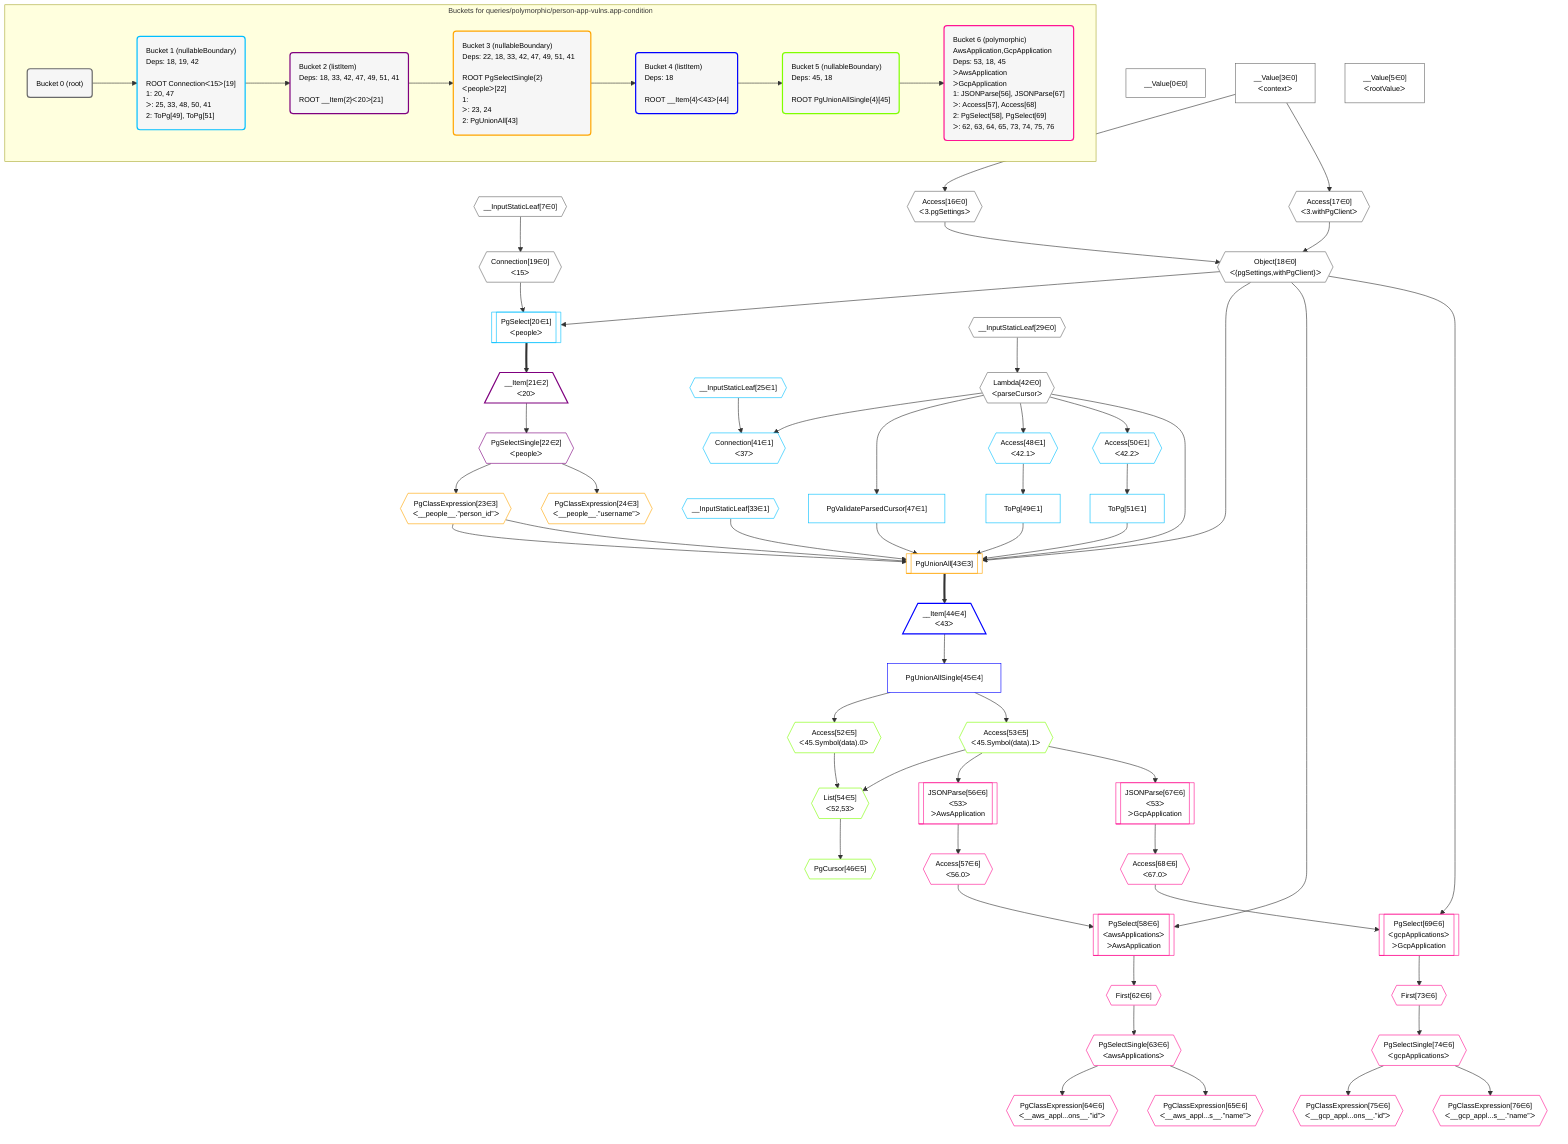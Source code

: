 %%{init: {'themeVariables': { 'fontSize': '12px'}}}%%
graph TD
    classDef path fill:#eee,stroke:#000,color:#000
    classDef plan fill:#fff,stroke-width:1px,color:#000
    classDef itemplan fill:#fff,stroke-width:2px,color:#000
    classDef unbatchedplan fill:#dff,stroke-width:1px,color:#000
    classDef sideeffectplan fill:#fcc,stroke-width:2px,color:#000
    classDef bucket fill:#f6f6f6,color:#000,stroke-width:2px,text-align:left


    %% define steps
    __Value0["__Value[0∈0]"]:::plan
    __Value3["__Value[3∈0]<br />ᐸcontextᐳ"]:::plan
    __Value5["__Value[5∈0]<br />ᐸrootValueᐳ"]:::plan
    __InputStaticLeaf7{{"__InputStaticLeaf[7∈0]"}}:::plan
    Access16{{"Access[16∈0]<br />ᐸ3.pgSettingsᐳ"}}:::plan
    Access17{{"Access[17∈0]<br />ᐸ3.withPgClientᐳ"}}:::plan
    Object18{{"Object[18∈0]<br />ᐸ{pgSettings,withPgClient}ᐳ"}}:::plan
    Connection19{{"Connection[19∈0]<br />ᐸ15ᐳ"}}:::plan
    PgSelect20[["PgSelect[20∈1]<br />ᐸpeopleᐳ"]]:::plan
    __Item21[/"__Item[21∈2]<br />ᐸ20ᐳ"\]:::itemplan
    PgSelectSingle22{{"PgSelectSingle[22∈2]<br />ᐸpeopleᐳ"}}:::plan
    PgClassExpression23{{"PgClassExpression[23∈3]<br />ᐸ__people__.”person_id”ᐳ"}}:::plan
    PgClassExpression24{{"PgClassExpression[24∈3]<br />ᐸ__people__.”username”ᐳ"}}:::plan
    __InputStaticLeaf25{{"__InputStaticLeaf[25∈1]"}}:::plan
    __InputStaticLeaf29{{"__InputStaticLeaf[29∈0]"}}:::plan
    __InputStaticLeaf33{{"__InputStaticLeaf[33∈1]"}}:::plan
    Lambda42{{"Lambda[42∈0]<br />ᐸparseCursorᐳ"}}:::plan
    Connection41{{"Connection[41∈1]<br />ᐸ37ᐳ"}}:::plan
    PgValidateParsedCursor47["PgValidateParsedCursor[47∈1]"]:::plan
    Access48{{"Access[48∈1]<br />ᐸ42.1ᐳ"}}:::plan
    ToPg49["ToPg[49∈1]"]:::plan
    Access50{{"Access[50∈1]<br />ᐸ42.2ᐳ"}}:::plan
    ToPg51["ToPg[51∈1]"]:::plan
    PgUnionAll43[["PgUnionAll[43∈3]"]]:::plan
    __Item44[/"__Item[44∈4]<br />ᐸ43ᐳ"\]:::itemplan
    PgUnionAllSingle45["PgUnionAllSingle[45∈4]"]:::plan
    Access52{{"Access[52∈5]<br />ᐸ45.Symbol(data).0ᐳ"}}:::plan
    Access53{{"Access[53∈5]<br />ᐸ45.Symbol(data).1ᐳ"}}:::plan
    List54{{"List[54∈5]<br />ᐸ52,53ᐳ"}}:::plan
    PgCursor46{{"PgCursor[46∈5]"}}:::plan
    JSONParse56[["JSONParse[56∈6]<br />ᐸ53ᐳ<br />ᐳAwsApplication"]]:::plan
    Access57{{"Access[57∈6]<br />ᐸ56.0ᐳ"}}:::plan
    PgSelect58[["PgSelect[58∈6]<br />ᐸawsApplicationsᐳ<br />ᐳAwsApplication"]]:::plan
    First62{{"First[62∈6]"}}:::plan
    PgSelectSingle63{{"PgSelectSingle[63∈6]<br />ᐸawsApplicationsᐳ"}}:::plan
    PgClassExpression64{{"PgClassExpression[64∈6]<br />ᐸ__aws_appl...ons__.”id”ᐳ"}}:::plan
    PgClassExpression65{{"PgClassExpression[65∈6]<br />ᐸ__aws_appl...s__.”name”ᐳ"}}:::plan
    JSONParse67[["JSONParse[67∈6]<br />ᐸ53ᐳ<br />ᐳGcpApplication"]]:::plan
    Access68{{"Access[68∈6]<br />ᐸ67.0ᐳ"}}:::plan
    PgSelect69[["PgSelect[69∈6]<br />ᐸgcpApplicationsᐳ<br />ᐳGcpApplication"]]:::plan
    First73{{"First[73∈6]"}}:::plan
    PgSelectSingle74{{"PgSelectSingle[74∈6]<br />ᐸgcpApplicationsᐳ"}}:::plan
    PgClassExpression75{{"PgClassExpression[75∈6]<br />ᐸ__gcp_appl...ons__.”id”ᐳ"}}:::plan
    PgClassExpression76{{"PgClassExpression[76∈6]<br />ᐸ__gcp_appl...s__.”name”ᐳ"}}:::plan

    %% plan dependencies
    __Value3 --> Access16
    __Value3 --> Access17
    Access16 & Access17 --> Object18
    __InputStaticLeaf7 --> Connection19
    Object18 & Connection19 --> PgSelect20
    PgSelect20 ==> __Item21
    __Item21 --> PgSelectSingle22
    PgSelectSingle22 --> PgClassExpression23
    PgSelectSingle22 --> PgClassExpression24
    __InputStaticLeaf29 --> Lambda42
    __InputStaticLeaf25 & Lambda42 --> Connection41
    Lambda42 --> PgValidateParsedCursor47
    Lambda42 --> Access48
    Access48 --> ToPg49
    Lambda42 --> Access50
    Access50 --> ToPg51
    Object18 & PgClassExpression23 & PgClassExpression23 & __InputStaticLeaf33 & Lambda42 & PgValidateParsedCursor47 & ToPg49 & ToPg51 --> PgUnionAll43
    PgUnionAll43 ==> __Item44
    __Item44 --> PgUnionAllSingle45
    PgUnionAllSingle45 --> Access52
    PgUnionAllSingle45 --> Access53
    Access52 & Access53 --> List54
    List54 --> PgCursor46
    Access53 --> JSONParse56
    JSONParse56 --> Access57
    Object18 & Access57 --> PgSelect58
    PgSelect58 --> First62
    First62 --> PgSelectSingle63
    PgSelectSingle63 --> PgClassExpression64
    PgSelectSingle63 --> PgClassExpression65
    Access53 --> JSONParse67
    JSONParse67 --> Access68
    Object18 & Access68 --> PgSelect69
    PgSelect69 --> First73
    First73 --> PgSelectSingle74
    PgSelectSingle74 --> PgClassExpression75
    PgSelectSingle74 --> PgClassExpression76

    subgraph "Buckets for queries/polymorphic/person-app-vulns.app-condition"
    Bucket0("Bucket 0 (root)"):::bucket
    classDef bucket0 stroke:#696969
    class Bucket0,__Value0,__Value3,__Value5,__InputStaticLeaf7,Access16,Access17,Object18,Connection19,__InputStaticLeaf29,Lambda42 bucket0
    Bucket1("Bucket 1 (nullableBoundary)<br />Deps: 18, 19, 42<br /><br />ROOT Connectionᐸ15ᐳ[19]<br />1: 20, 47<br />ᐳ: 25, 33, 48, 50, 41<br />2: ToPg[49], ToPg[51]"):::bucket
    classDef bucket1 stroke:#00bfff
    class Bucket1,PgSelect20,__InputStaticLeaf25,__InputStaticLeaf33,Connection41,PgValidateParsedCursor47,Access48,ToPg49,Access50,ToPg51 bucket1
    Bucket2("Bucket 2 (listItem)<br />Deps: 18, 33, 42, 47, 49, 51, 41<br /><br />ROOT __Item{2}ᐸ20ᐳ[21]"):::bucket
    classDef bucket2 stroke:#7f007f
    class Bucket2,__Item21,PgSelectSingle22 bucket2
    Bucket3("Bucket 3 (nullableBoundary)<br />Deps: 22, 18, 33, 42, 47, 49, 51, 41<br /><br />ROOT PgSelectSingle{2}ᐸpeopleᐳ[22]<br />1: <br />ᐳ: 23, 24<br />2: PgUnionAll[43]"):::bucket
    classDef bucket3 stroke:#ffa500
    class Bucket3,PgClassExpression23,PgClassExpression24,PgUnionAll43 bucket3
    Bucket4("Bucket 4 (listItem)<br />Deps: 18<br /><br />ROOT __Item{4}ᐸ43ᐳ[44]"):::bucket
    classDef bucket4 stroke:#0000ff
    class Bucket4,__Item44,PgUnionAllSingle45 bucket4
    Bucket5("Bucket 5 (nullableBoundary)<br />Deps: 45, 18<br /><br />ROOT PgUnionAllSingle{4}[45]"):::bucket
    classDef bucket5 stroke:#7fff00
    class Bucket5,PgCursor46,Access52,Access53,List54 bucket5
    Bucket6("Bucket 6 (polymorphic)<br />AwsApplication,GcpApplication<br />Deps: 53, 18, 45<br />ᐳAwsApplication<br />ᐳGcpApplication<br />1: JSONParse[56], JSONParse[67]<br />ᐳ: Access[57], Access[68]<br />2: PgSelect[58], PgSelect[69]<br />ᐳ: 62, 63, 64, 65, 73, 74, 75, 76"):::bucket
    classDef bucket6 stroke:#ff1493
    class Bucket6,JSONParse56,Access57,PgSelect58,First62,PgSelectSingle63,PgClassExpression64,PgClassExpression65,JSONParse67,Access68,PgSelect69,First73,PgSelectSingle74,PgClassExpression75,PgClassExpression76 bucket6
    Bucket0 --> Bucket1
    Bucket1 --> Bucket2
    Bucket2 --> Bucket3
    Bucket3 --> Bucket4
    Bucket4 --> Bucket5
    Bucket5 --> Bucket6
    end